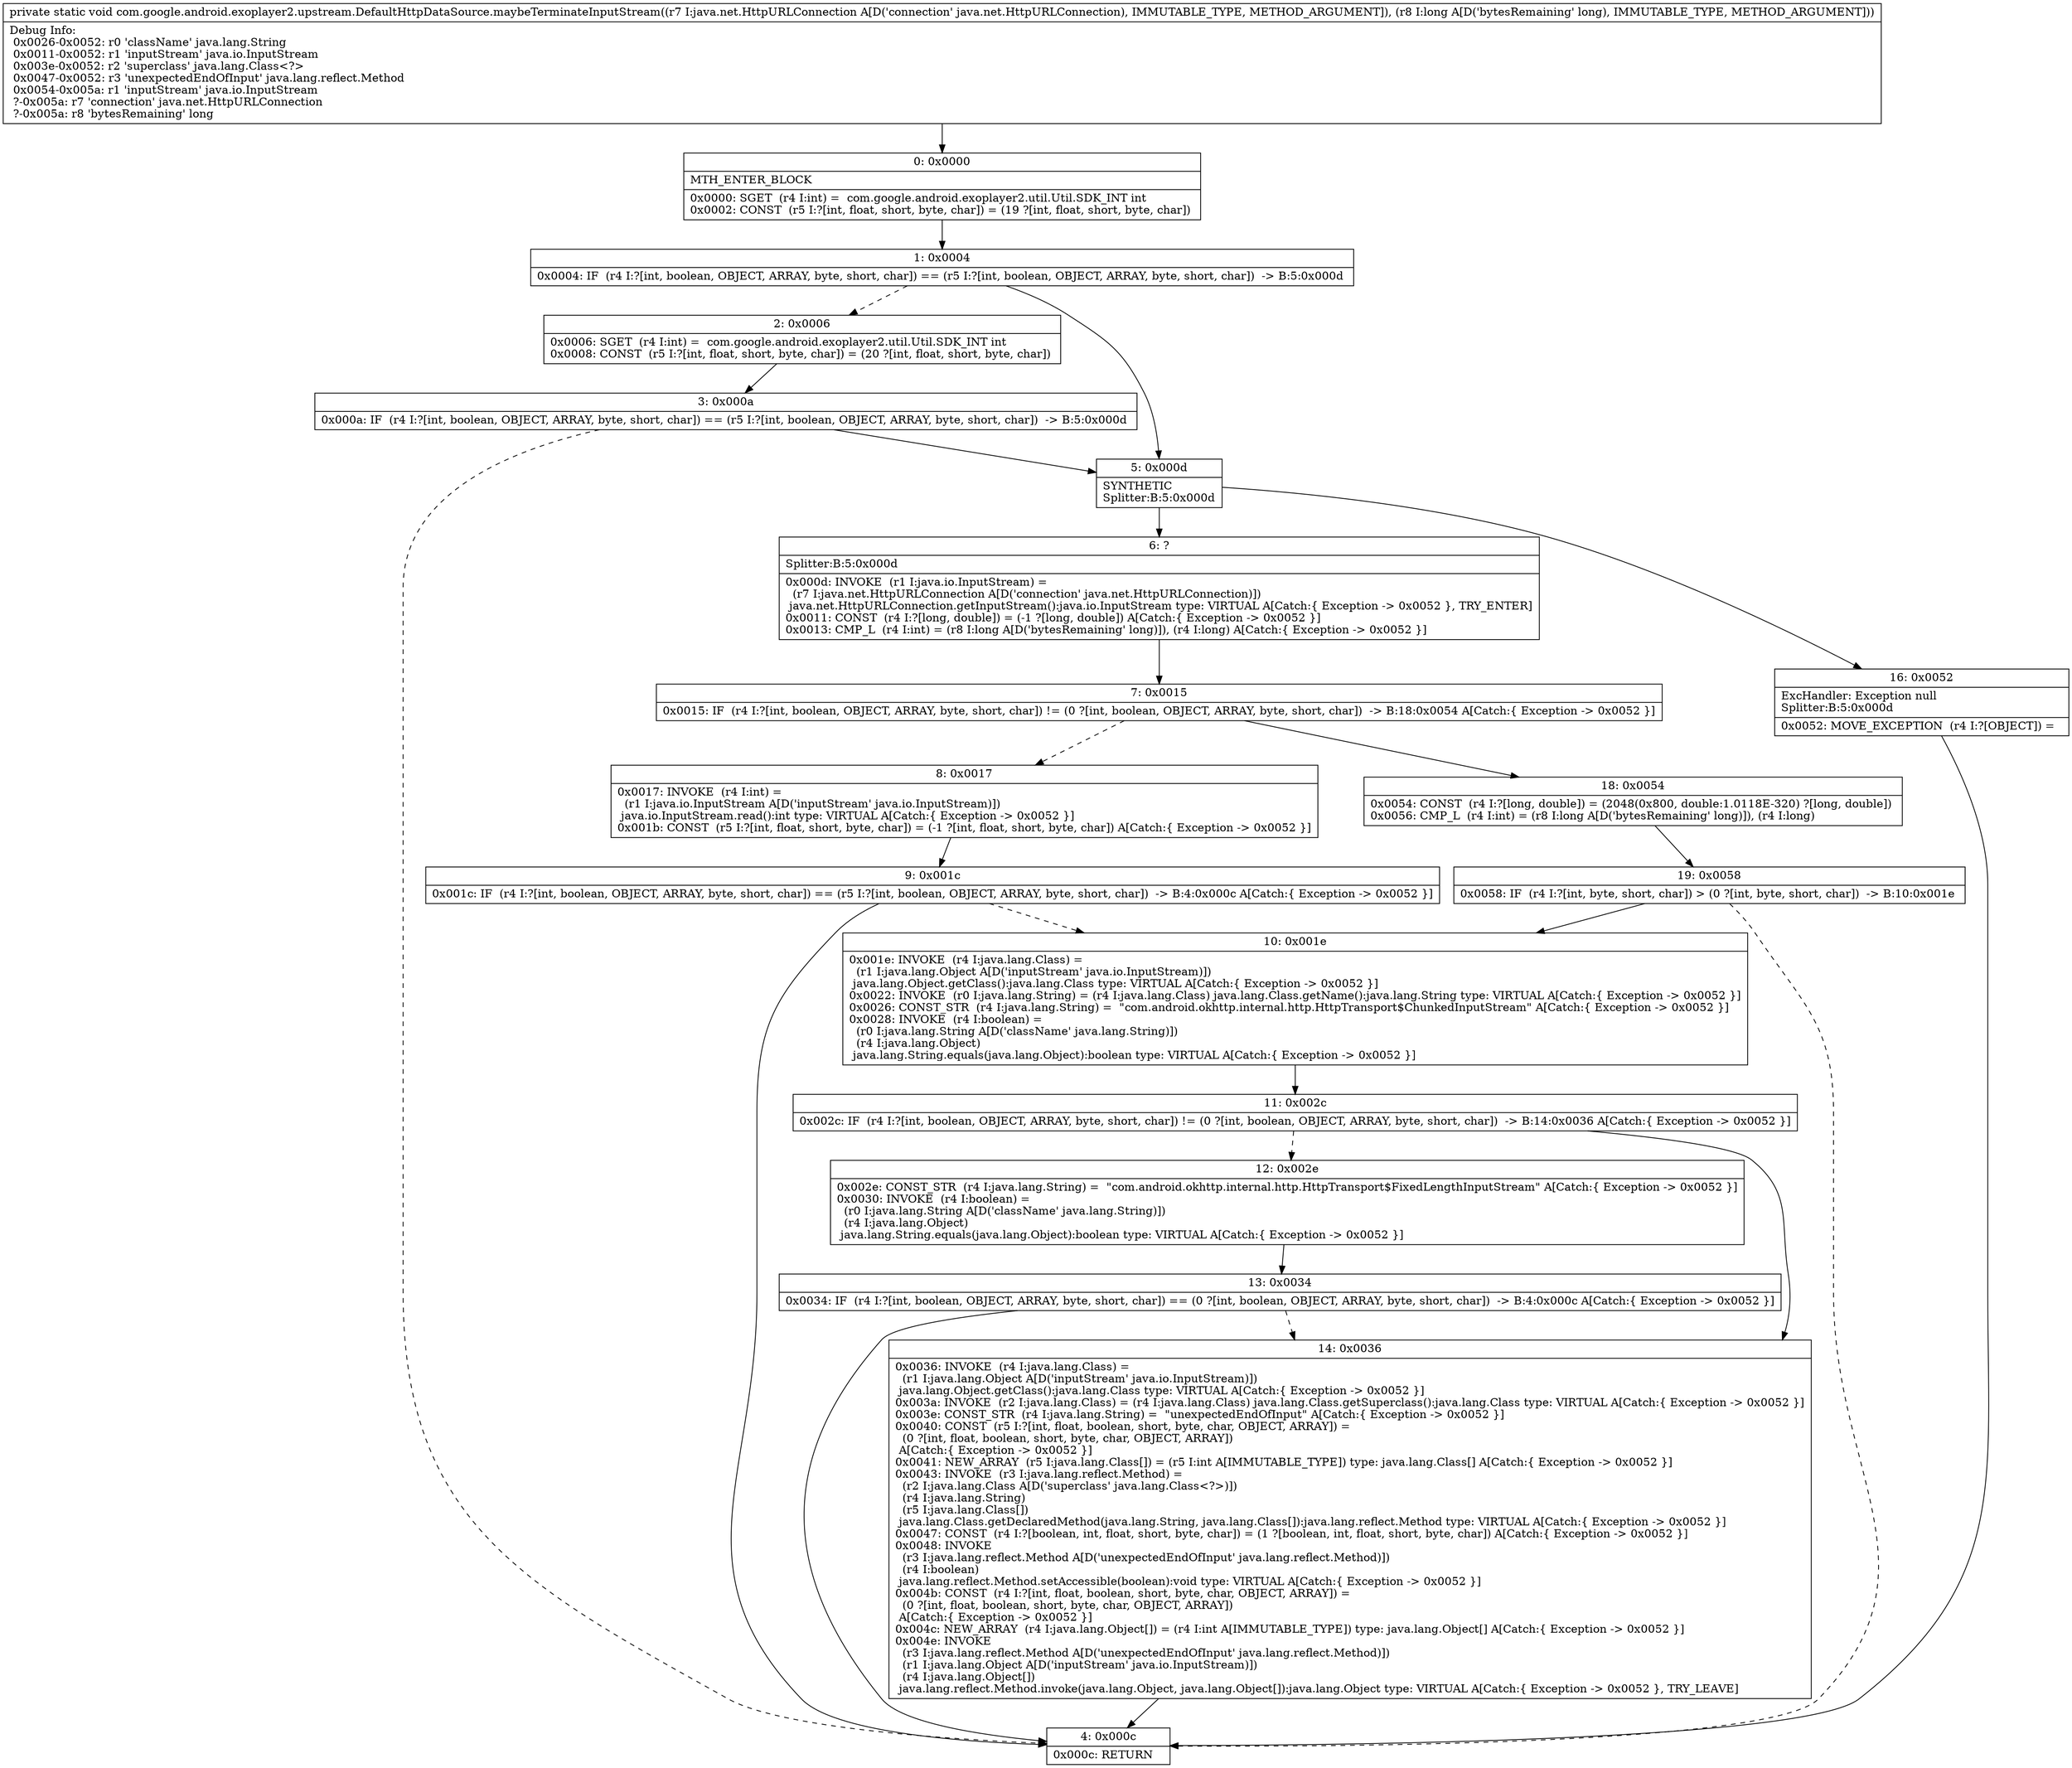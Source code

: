 digraph "CFG forcom.google.android.exoplayer2.upstream.DefaultHttpDataSource.maybeTerminateInputStream(Ljava\/net\/HttpURLConnection;J)V" {
Node_0 [shape=record,label="{0\:\ 0x0000|MTH_ENTER_BLOCK\l|0x0000: SGET  (r4 I:int) =  com.google.android.exoplayer2.util.Util.SDK_INT int \l0x0002: CONST  (r5 I:?[int, float, short, byte, char]) = (19 ?[int, float, short, byte, char]) \l}"];
Node_1 [shape=record,label="{1\:\ 0x0004|0x0004: IF  (r4 I:?[int, boolean, OBJECT, ARRAY, byte, short, char]) == (r5 I:?[int, boolean, OBJECT, ARRAY, byte, short, char])  \-\> B:5:0x000d \l}"];
Node_2 [shape=record,label="{2\:\ 0x0006|0x0006: SGET  (r4 I:int) =  com.google.android.exoplayer2.util.Util.SDK_INT int \l0x0008: CONST  (r5 I:?[int, float, short, byte, char]) = (20 ?[int, float, short, byte, char]) \l}"];
Node_3 [shape=record,label="{3\:\ 0x000a|0x000a: IF  (r4 I:?[int, boolean, OBJECT, ARRAY, byte, short, char]) == (r5 I:?[int, boolean, OBJECT, ARRAY, byte, short, char])  \-\> B:5:0x000d \l}"];
Node_4 [shape=record,label="{4\:\ 0x000c|0x000c: RETURN   \l}"];
Node_5 [shape=record,label="{5\:\ 0x000d|SYNTHETIC\lSplitter:B:5:0x000d\l}"];
Node_6 [shape=record,label="{6\:\ ?|Splitter:B:5:0x000d\l|0x000d: INVOKE  (r1 I:java.io.InputStream) = \l  (r7 I:java.net.HttpURLConnection A[D('connection' java.net.HttpURLConnection)])\l java.net.HttpURLConnection.getInputStream():java.io.InputStream type: VIRTUAL A[Catch:\{ Exception \-\> 0x0052 \}, TRY_ENTER]\l0x0011: CONST  (r4 I:?[long, double]) = (\-1 ?[long, double]) A[Catch:\{ Exception \-\> 0x0052 \}]\l0x0013: CMP_L  (r4 I:int) = (r8 I:long A[D('bytesRemaining' long)]), (r4 I:long) A[Catch:\{ Exception \-\> 0x0052 \}]\l}"];
Node_7 [shape=record,label="{7\:\ 0x0015|0x0015: IF  (r4 I:?[int, boolean, OBJECT, ARRAY, byte, short, char]) != (0 ?[int, boolean, OBJECT, ARRAY, byte, short, char])  \-\> B:18:0x0054 A[Catch:\{ Exception \-\> 0x0052 \}]\l}"];
Node_8 [shape=record,label="{8\:\ 0x0017|0x0017: INVOKE  (r4 I:int) = \l  (r1 I:java.io.InputStream A[D('inputStream' java.io.InputStream)])\l java.io.InputStream.read():int type: VIRTUAL A[Catch:\{ Exception \-\> 0x0052 \}]\l0x001b: CONST  (r5 I:?[int, float, short, byte, char]) = (\-1 ?[int, float, short, byte, char]) A[Catch:\{ Exception \-\> 0x0052 \}]\l}"];
Node_9 [shape=record,label="{9\:\ 0x001c|0x001c: IF  (r4 I:?[int, boolean, OBJECT, ARRAY, byte, short, char]) == (r5 I:?[int, boolean, OBJECT, ARRAY, byte, short, char])  \-\> B:4:0x000c A[Catch:\{ Exception \-\> 0x0052 \}]\l}"];
Node_10 [shape=record,label="{10\:\ 0x001e|0x001e: INVOKE  (r4 I:java.lang.Class) = \l  (r1 I:java.lang.Object A[D('inputStream' java.io.InputStream)])\l java.lang.Object.getClass():java.lang.Class type: VIRTUAL A[Catch:\{ Exception \-\> 0x0052 \}]\l0x0022: INVOKE  (r0 I:java.lang.String) = (r4 I:java.lang.Class) java.lang.Class.getName():java.lang.String type: VIRTUAL A[Catch:\{ Exception \-\> 0x0052 \}]\l0x0026: CONST_STR  (r4 I:java.lang.String) =  \"com.android.okhttp.internal.http.HttpTransport$ChunkedInputStream\" A[Catch:\{ Exception \-\> 0x0052 \}]\l0x0028: INVOKE  (r4 I:boolean) = \l  (r0 I:java.lang.String A[D('className' java.lang.String)])\l  (r4 I:java.lang.Object)\l java.lang.String.equals(java.lang.Object):boolean type: VIRTUAL A[Catch:\{ Exception \-\> 0x0052 \}]\l}"];
Node_11 [shape=record,label="{11\:\ 0x002c|0x002c: IF  (r4 I:?[int, boolean, OBJECT, ARRAY, byte, short, char]) != (0 ?[int, boolean, OBJECT, ARRAY, byte, short, char])  \-\> B:14:0x0036 A[Catch:\{ Exception \-\> 0x0052 \}]\l}"];
Node_12 [shape=record,label="{12\:\ 0x002e|0x002e: CONST_STR  (r4 I:java.lang.String) =  \"com.android.okhttp.internal.http.HttpTransport$FixedLengthInputStream\" A[Catch:\{ Exception \-\> 0x0052 \}]\l0x0030: INVOKE  (r4 I:boolean) = \l  (r0 I:java.lang.String A[D('className' java.lang.String)])\l  (r4 I:java.lang.Object)\l java.lang.String.equals(java.lang.Object):boolean type: VIRTUAL A[Catch:\{ Exception \-\> 0x0052 \}]\l}"];
Node_13 [shape=record,label="{13\:\ 0x0034|0x0034: IF  (r4 I:?[int, boolean, OBJECT, ARRAY, byte, short, char]) == (0 ?[int, boolean, OBJECT, ARRAY, byte, short, char])  \-\> B:4:0x000c A[Catch:\{ Exception \-\> 0x0052 \}]\l}"];
Node_14 [shape=record,label="{14\:\ 0x0036|0x0036: INVOKE  (r4 I:java.lang.Class) = \l  (r1 I:java.lang.Object A[D('inputStream' java.io.InputStream)])\l java.lang.Object.getClass():java.lang.Class type: VIRTUAL A[Catch:\{ Exception \-\> 0x0052 \}]\l0x003a: INVOKE  (r2 I:java.lang.Class) = (r4 I:java.lang.Class) java.lang.Class.getSuperclass():java.lang.Class type: VIRTUAL A[Catch:\{ Exception \-\> 0x0052 \}]\l0x003e: CONST_STR  (r4 I:java.lang.String) =  \"unexpectedEndOfInput\" A[Catch:\{ Exception \-\> 0x0052 \}]\l0x0040: CONST  (r5 I:?[int, float, boolean, short, byte, char, OBJECT, ARRAY]) = \l  (0 ?[int, float, boolean, short, byte, char, OBJECT, ARRAY])\l A[Catch:\{ Exception \-\> 0x0052 \}]\l0x0041: NEW_ARRAY  (r5 I:java.lang.Class[]) = (r5 I:int A[IMMUTABLE_TYPE]) type: java.lang.Class[] A[Catch:\{ Exception \-\> 0x0052 \}]\l0x0043: INVOKE  (r3 I:java.lang.reflect.Method) = \l  (r2 I:java.lang.Class A[D('superclass' java.lang.Class\<?\>)])\l  (r4 I:java.lang.String)\l  (r5 I:java.lang.Class[])\l java.lang.Class.getDeclaredMethod(java.lang.String, java.lang.Class[]):java.lang.reflect.Method type: VIRTUAL A[Catch:\{ Exception \-\> 0x0052 \}]\l0x0047: CONST  (r4 I:?[boolean, int, float, short, byte, char]) = (1 ?[boolean, int, float, short, byte, char]) A[Catch:\{ Exception \-\> 0x0052 \}]\l0x0048: INVOKE  \l  (r3 I:java.lang.reflect.Method A[D('unexpectedEndOfInput' java.lang.reflect.Method)])\l  (r4 I:boolean)\l java.lang.reflect.Method.setAccessible(boolean):void type: VIRTUAL A[Catch:\{ Exception \-\> 0x0052 \}]\l0x004b: CONST  (r4 I:?[int, float, boolean, short, byte, char, OBJECT, ARRAY]) = \l  (0 ?[int, float, boolean, short, byte, char, OBJECT, ARRAY])\l A[Catch:\{ Exception \-\> 0x0052 \}]\l0x004c: NEW_ARRAY  (r4 I:java.lang.Object[]) = (r4 I:int A[IMMUTABLE_TYPE]) type: java.lang.Object[] A[Catch:\{ Exception \-\> 0x0052 \}]\l0x004e: INVOKE  \l  (r3 I:java.lang.reflect.Method A[D('unexpectedEndOfInput' java.lang.reflect.Method)])\l  (r1 I:java.lang.Object A[D('inputStream' java.io.InputStream)])\l  (r4 I:java.lang.Object[])\l java.lang.reflect.Method.invoke(java.lang.Object, java.lang.Object[]):java.lang.Object type: VIRTUAL A[Catch:\{ Exception \-\> 0x0052 \}, TRY_LEAVE]\l}"];
Node_16 [shape=record,label="{16\:\ 0x0052|ExcHandler: Exception null\lSplitter:B:5:0x000d\l|0x0052: MOVE_EXCEPTION  (r4 I:?[OBJECT]) =  \l}"];
Node_18 [shape=record,label="{18\:\ 0x0054|0x0054: CONST  (r4 I:?[long, double]) = (2048(0x800, double:1.0118E\-320) ?[long, double]) \l0x0056: CMP_L  (r4 I:int) = (r8 I:long A[D('bytesRemaining' long)]), (r4 I:long) \l}"];
Node_19 [shape=record,label="{19\:\ 0x0058|0x0058: IF  (r4 I:?[int, byte, short, char]) \> (0 ?[int, byte, short, char])  \-\> B:10:0x001e \l}"];
MethodNode[shape=record,label="{private static void com.google.android.exoplayer2.upstream.DefaultHttpDataSource.maybeTerminateInputStream((r7 I:java.net.HttpURLConnection A[D('connection' java.net.HttpURLConnection), IMMUTABLE_TYPE, METHOD_ARGUMENT]), (r8 I:long A[D('bytesRemaining' long), IMMUTABLE_TYPE, METHOD_ARGUMENT]))  | Debug Info:\l  0x0026\-0x0052: r0 'className' java.lang.String\l  0x0011\-0x0052: r1 'inputStream' java.io.InputStream\l  0x003e\-0x0052: r2 'superclass' java.lang.Class\<?\>\l  0x0047\-0x0052: r3 'unexpectedEndOfInput' java.lang.reflect.Method\l  0x0054\-0x005a: r1 'inputStream' java.io.InputStream\l  ?\-0x005a: r7 'connection' java.net.HttpURLConnection\l  ?\-0x005a: r8 'bytesRemaining' long\l}"];
MethodNode -> Node_0;
Node_0 -> Node_1;
Node_1 -> Node_2[style=dashed];
Node_1 -> Node_5;
Node_2 -> Node_3;
Node_3 -> Node_4[style=dashed];
Node_3 -> Node_5;
Node_5 -> Node_6;
Node_5 -> Node_16;
Node_6 -> Node_7;
Node_7 -> Node_8[style=dashed];
Node_7 -> Node_18;
Node_8 -> Node_9;
Node_9 -> Node_4;
Node_9 -> Node_10[style=dashed];
Node_10 -> Node_11;
Node_11 -> Node_12[style=dashed];
Node_11 -> Node_14;
Node_12 -> Node_13;
Node_13 -> Node_4;
Node_13 -> Node_14[style=dashed];
Node_14 -> Node_4;
Node_16 -> Node_4;
Node_18 -> Node_19;
Node_19 -> Node_10;
Node_19 -> Node_4[style=dashed];
}

